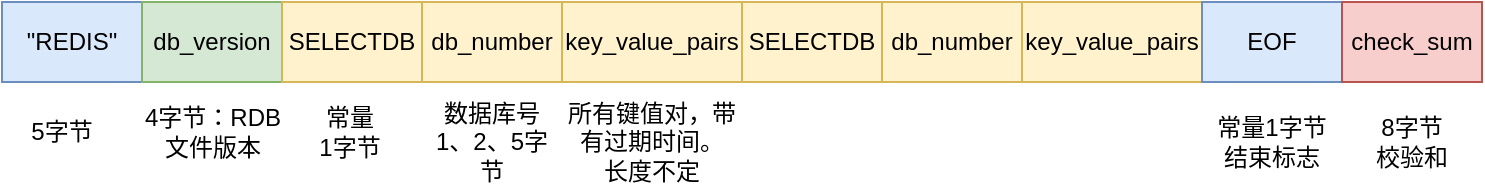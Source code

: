 <mxfile version="26.1.0">
  <diagram name="第 1 页" id="fXM0uCMqJM0664jHBCFd">
    <mxGraphModel dx="1026" dy="684" grid="0" gridSize="10" guides="1" tooltips="1" connect="1" arrows="1" fold="1" page="1" pageScale="1" pageWidth="827" pageHeight="1169" math="0" shadow="0">
      <root>
        <mxCell id="0" />
        <mxCell id="1" parent="0" />
        <mxCell id="aiFn7cLQpYImXhf1txMJ-1" value="&quot;REDIS&quot;" style="rounded=0;whiteSpace=wrap;html=1;fillColor=#dae8fc;strokeColor=#6c8ebf;" vertex="1" parent="1">
          <mxGeometry x="53" y="236" width="70" height="40" as="geometry" />
        </mxCell>
        <mxCell id="aiFn7cLQpYImXhf1txMJ-2" value="db_version" style="rounded=0;whiteSpace=wrap;html=1;fillColor=#d5e8d4;strokeColor=#82b366;" vertex="1" parent="1">
          <mxGeometry x="123" y="236" width="70" height="40" as="geometry" />
        </mxCell>
        <mxCell id="aiFn7cLQpYImXhf1txMJ-3" value="SELECTDB" style="rounded=0;whiteSpace=wrap;html=1;fillColor=#fff2cc;strokeColor=#d6b656;" vertex="1" parent="1">
          <mxGeometry x="193" y="236" width="70" height="40" as="geometry" />
        </mxCell>
        <mxCell id="aiFn7cLQpYImXhf1txMJ-4" value="db_number" style="rounded=0;whiteSpace=wrap;html=1;fillColor=#fff2cc;strokeColor=#d6b656;" vertex="1" parent="1">
          <mxGeometry x="263" y="236" width="70" height="40" as="geometry" />
        </mxCell>
        <mxCell id="aiFn7cLQpYImXhf1txMJ-5" value="key_value_pairs" style="rounded=0;whiteSpace=wrap;html=1;fillColor=#fff2cc;strokeColor=#d6b656;" vertex="1" parent="1">
          <mxGeometry x="333" y="236" width="90" height="40" as="geometry" />
        </mxCell>
        <mxCell id="aiFn7cLQpYImXhf1txMJ-6" value="SELECTDB" style="rounded=0;whiteSpace=wrap;html=1;fillColor=#fff2cc;strokeColor=#d6b656;" vertex="1" parent="1">
          <mxGeometry x="423" y="236" width="70" height="40" as="geometry" />
        </mxCell>
        <mxCell id="aiFn7cLQpYImXhf1txMJ-7" value="db_number" style="rounded=0;whiteSpace=wrap;html=1;fillColor=#fff2cc;strokeColor=#d6b656;" vertex="1" parent="1">
          <mxGeometry x="493" y="236" width="70" height="40" as="geometry" />
        </mxCell>
        <mxCell id="aiFn7cLQpYImXhf1txMJ-8" value="key_value_pairs" style="rounded=0;whiteSpace=wrap;html=1;fillColor=#fff2cc;strokeColor=#d6b656;" vertex="1" parent="1">
          <mxGeometry x="563" y="236" width="90" height="40" as="geometry" />
        </mxCell>
        <mxCell id="aiFn7cLQpYImXhf1txMJ-9" value="EOF" style="rounded=0;whiteSpace=wrap;html=1;fillColor=#dae8fc;strokeColor=#6c8ebf;" vertex="1" parent="1">
          <mxGeometry x="653" y="236" width="70" height="40" as="geometry" />
        </mxCell>
        <mxCell id="aiFn7cLQpYImXhf1txMJ-10" value="check_sum" style="rounded=0;whiteSpace=wrap;html=1;fillColor=#f8cecc;strokeColor=#b85450;" vertex="1" parent="1">
          <mxGeometry x="723" y="236" width="70" height="40" as="geometry" />
        </mxCell>
        <mxCell id="aiFn7cLQpYImXhf1txMJ-11" value="5字节" style="text;html=1;align=center;verticalAlign=middle;whiteSpace=wrap;rounded=0;" vertex="1" parent="1">
          <mxGeometry x="53" y="286" width="60" height="30" as="geometry" />
        </mxCell>
        <mxCell id="aiFn7cLQpYImXhf1txMJ-12" value="4字节：RDB文件版本" style="text;html=1;align=center;verticalAlign=middle;whiteSpace=wrap;rounded=0;" vertex="1" parent="1">
          <mxGeometry x="120.5" y="286" width="75" height="30" as="geometry" />
        </mxCell>
        <mxCell id="aiFn7cLQpYImXhf1txMJ-13" value="常量&lt;div&gt;1字节&lt;/div&gt;" style="text;html=1;align=center;verticalAlign=middle;whiteSpace=wrap;rounded=0;" vertex="1" parent="1">
          <mxGeometry x="197" y="286" width="60" height="30" as="geometry" />
        </mxCell>
        <mxCell id="aiFn7cLQpYImXhf1txMJ-14" value="数据库号&lt;div&gt;1、2、5字节&lt;/div&gt;" style="text;html=1;align=center;verticalAlign=middle;whiteSpace=wrap;rounded=0;" vertex="1" parent="1">
          <mxGeometry x="268" y="291" width="60" height="30" as="geometry" />
        </mxCell>
        <mxCell id="aiFn7cLQpYImXhf1txMJ-15" value="所有键值对，带有过期时间。&lt;div&gt;长度不定&lt;/div&gt;" style="text;html=1;align=center;verticalAlign=middle;whiteSpace=wrap;rounded=0;" vertex="1" parent="1">
          <mxGeometry x="333" y="286" width="90" height="40" as="geometry" />
        </mxCell>
        <mxCell id="aiFn7cLQpYImXhf1txMJ-16" value="常量1字节&lt;div&gt;结束标志&lt;/div&gt;" style="text;html=1;align=center;verticalAlign=middle;whiteSpace=wrap;rounded=0;" vertex="1" parent="1">
          <mxGeometry x="658" y="291" width="60" height="30" as="geometry" />
        </mxCell>
        <mxCell id="aiFn7cLQpYImXhf1txMJ-17" value="8字节&lt;div&gt;校验和&lt;/div&gt;" style="text;html=1;align=center;verticalAlign=middle;whiteSpace=wrap;rounded=0;" vertex="1" parent="1">
          <mxGeometry x="728" y="291" width="60" height="30" as="geometry" />
        </mxCell>
      </root>
    </mxGraphModel>
  </diagram>
</mxfile>
